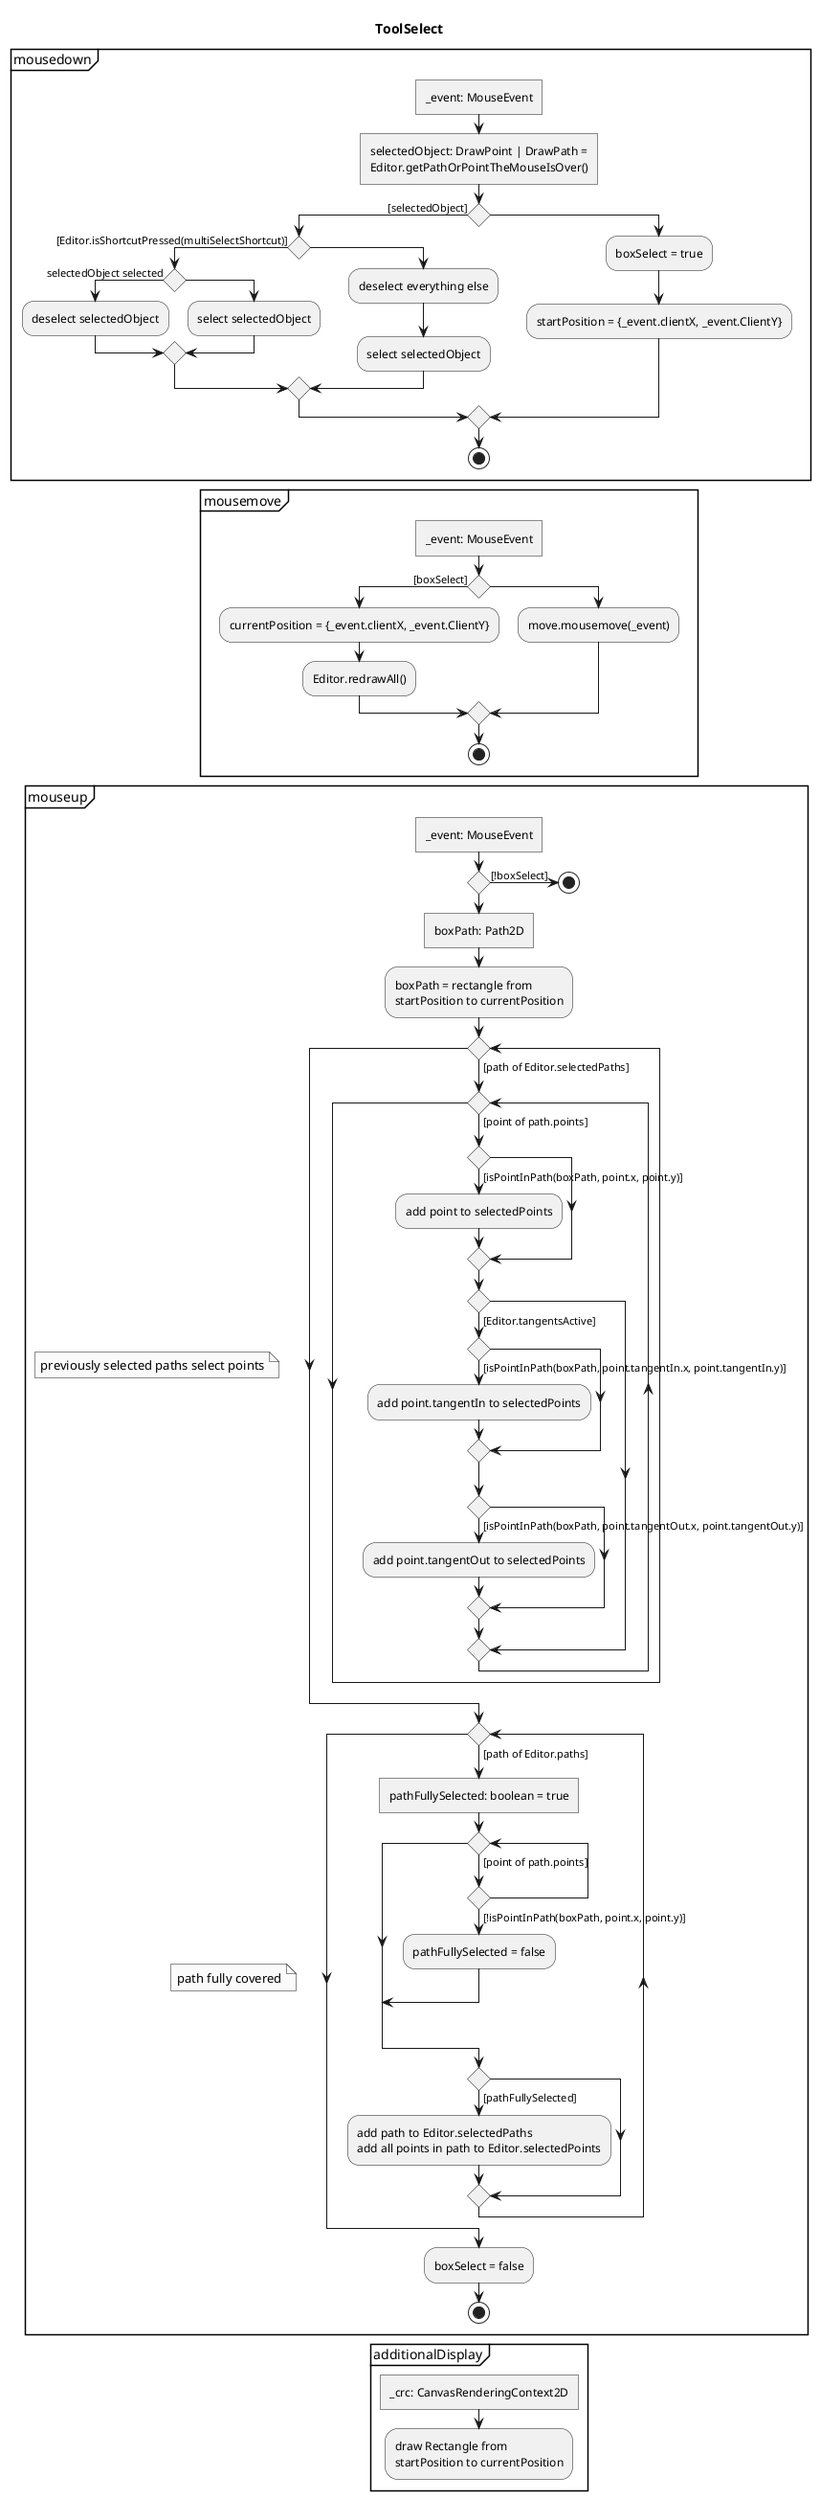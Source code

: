@startuml ToolSelect
' !include VectorEditor/concept/Activities/Design.iuml
skinparam monochrome true

title ToolSelect

partition mousedown {
	:_event: MouseEvent]
	:selectedObject: DrawPoint | DrawPath = 
	Editor.getPathOrPointTheMouseIsOver()]
	if() then ([selectedObject])
		if() then ([Editor.isShortcutPressed(multiSelectShortcut)])
			if() then (selectedObject selected)
				:deselect selectedObject;
			else
				:select selectedObject;
			endif
		else
			:deselect everything else;
			:select selectedObject;
		endif
	else
		:boxSelect = true;
		:startPosition = {_event.clientX, _event.ClientY};
	endif
	stop
}

' TODO: doubleclick on Vertex to move

partition mousemove {
	:_event: MouseEvent]
	if() then ([boxSelect])
		:currentPosition = {_event.clientX, _event.ClientY};
		:Editor.redrawAll();
	else 
		:move.mousemove(_event);
	endif
	stop
}

partition mouseup {
	:_event: MouseEvent]
	if() then ([!boxSelect])
		stop
	endif
	:boxPath: Path2D]
	:boxPath = rectangle from
	startPosition to currentPosition;

	while () is ([path of Editor.selectedPaths])
		note left: previously selected paths select points
		while () is([point of path.points])
			if() then ([isPointInPath(boxPath, point.x, point.y)])
				:add point to selectedPoints;
			endif
			if() then ([Editor.tangentsActive])
				if() then ([isPointInPath(boxPath, point.tangentIn.x, point.tangentIn.y)])
					:add point.tangentIn to selectedPoints;
				endif
				if() then ([isPointInPath(boxPath, point.tangentOut.x, point.tangentOut.y)])
					:add point.tangentOut to selectedPoints;
				endif
			endif
		endwhile
	endwhile

	while () is ([path of Editor.paths])
		note left: path fully covered
		:pathFullySelected: boolean = true]
		while() is ([point of path.points])
			if() then ([!isPointInPath(boxPath, point.x, point.y)])
				:pathFullySelected = false;
				break
			endif
		endwhile
		if() then ([pathFullySelected])
			:add path to Editor.selectedPaths
			add all points in path to Editor.selectedPoints;
		endif
	endwhile

	:boxSelect = false;
	stop
}

partition additionalDisplay {
	:_crc: CanvasRenderingContext2D]
	:draw Rectangle from 
	startPosition to currentPosition;
}

@enduml